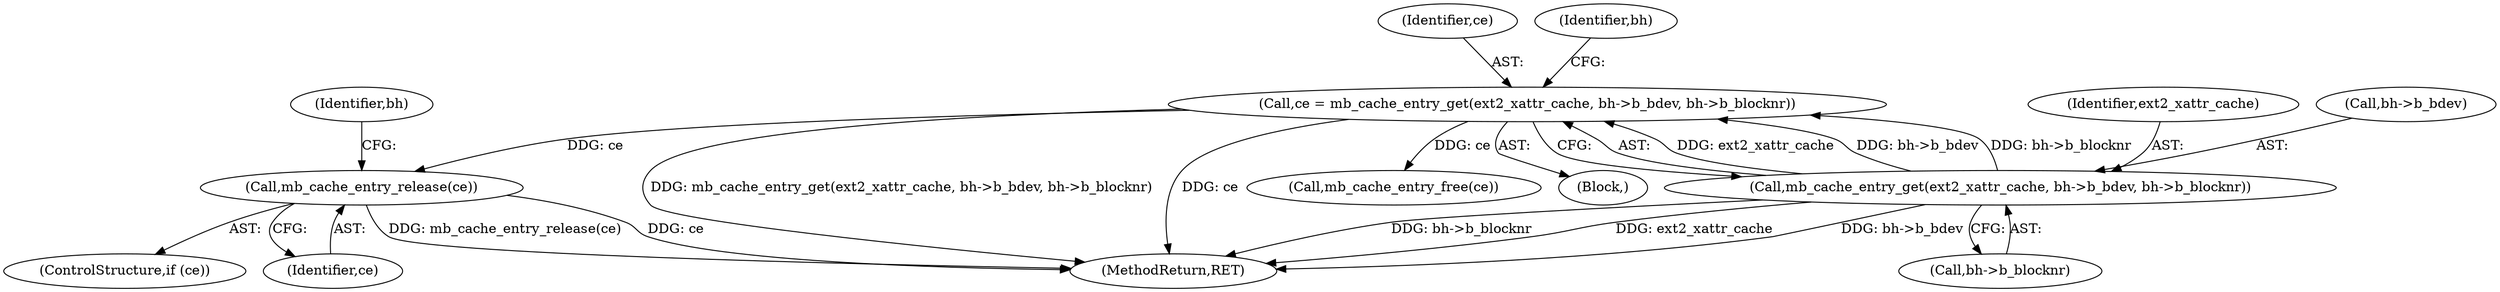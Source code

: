 digraph "0_linux_be0726d33cb8f411945884664924bed3cb8c70ee_6@pointer" {
"1000238" [label="(Call,mb_cache_entry_release(ce))"];
"1000188" [label="(Call,ce = mb_cache_entry_get(ext2_xattr_cache, bh->b_bdev, bh->b_blocknr))"];
"1000190" [label="(Call,mb_cache_entry_get(ext2_xattr_cache, bh->b_bdev, bh->b_blocknr))"];
"1000189" [label="(Identifier,ce)"];
"1000211" [label="(Call,mb_cache_entry_free(ce))"];
"1000241" [label="(Identifier,bh)"];
"1000275" [label="(MethodReturn,RET)"];
"1000236" [label="(ControlStructure,if (ce))"];
"1000238" [label="(Call,mb_cache_entry_release(ce))"];
"1000102" [label="(Block,)"];
"1000239" [label="(Identifier,ce)"];
"1000192" [label="(Call,bh->b_bdev)"];
"1000199" [label="(Identifier,bh)"];
"1000195" [label="(Call,bh->b_blocknr)"];
"1000191" [label="(Identifier,ext2_xattr_cache)"];
"1000190" [label="(Call,mb_cache_entry_get(ext2_xattr_cache, bh->b_bdev, bh->b_blocknr))"];
"1000188" [label="(Call,ce = mb_cache_entry_get(ext2_xattr_cache, bh->b_bdev, bh->b_blocknr))"];
"1000238" -> "1000236"  [label="AST: "];
"1000238" -> "1000239"  [label="CFG: "];
"1000239" -> "1000238"  [label="AST: "];
"1000241" -> "1000238"  [label="CFG: "];
"1000238" -> "1000275"  [label="DDG: ce"];
"1000238" -> "1000275"  [label="DDG: mb_cache_entry_release(ce)"];
"1000188" -> "1000238"  [label="DDG: ce"];
"1000188" -> "1000102"  [label="AST: "];
"1000188" -> "1000190"  [label="CFG: "];
"1000189" -> "1000188"  [label="AST: "];
"1000190" -> "1000188"  [label="AST: "];
"1000199" -> "1000188"  [label="CFG: "];
"1000188" -> "1000275"  [label="DDG: mb_cache_entry_get(ext2_xattr_cache, bh->b_bdev, bh->b_blocknr)"];
"1000188" -> "1000275"  [label="DDG: ce"];
"1000190" -> "1000188"  [label="DDG: ext2_xattr_cache"];
"1000190" -> "1000188"  [label="DDG: bh->b_bdev"];
"1000190" -> "1000188"  [label="DDG: bh->b_blocknr"];
"1000188" -> "1000211"  [label="DDG: ce"];
"1000190" -> "1000195"  [label="CFG: "];
"1000191" -> "1000190"  [label="AST: "];
"1000192" -> "1000190"  [label="AST: "];
"1000195" -> "1000190"  [label="AST: "];
"1000190" -> "1000275"  [label="DDG: bh->b_blocknr"];
"1000190" -> "1000275"  [label="DDG: ext2_xattr_cache"];
"1000190" -> "1000275"  [label="DDG: bh->b_bdev"];
}
